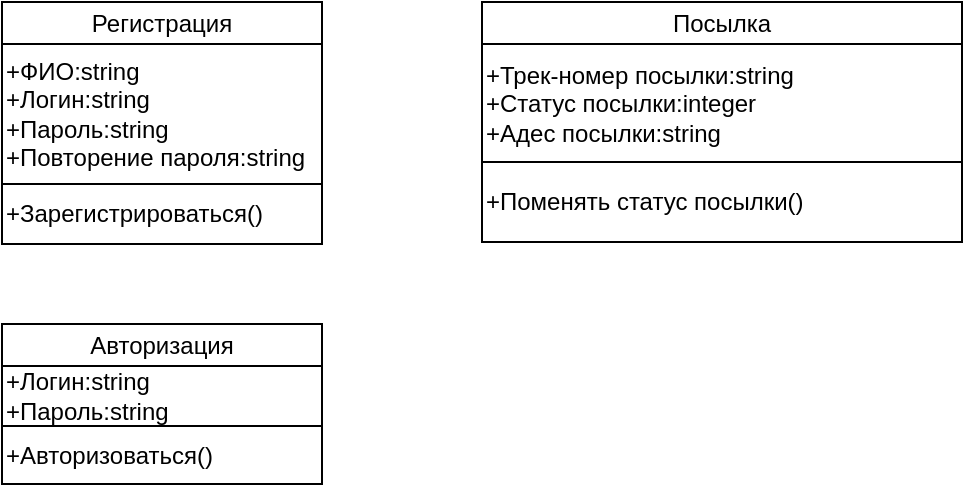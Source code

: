 <mxfile version="20.8.16" type="device"><diagram id="N-GADN3hEbA-36iFdk5G" name="Страница 1"><mxGraphModel dx="-13" dy="478" grid="1" gridSize="10" guides="1" tooltips="1" connect="1" arrows="1" fold="1" page="1" pageScale="1" pageWidth="827" pageHeight="1169" math="0" shadow="0"><root><mxCell id="0"/><mxCell id="1" parent="0"/><mxCell id="O7Y-em_zpebJNC36ik01-4" value="Регистрация" style="rounded=0;whiteSpace=wrap;html=1;" parent="1" vertex="1"><mxGeometry x="1040" y="120" width="160" height="21" as="geometry"/></mxCell><mxCell id="O7Y-em_zpebJNC36ik01-5" value="+ФИО:string&lt;br&gt;+Логин:string&lt;br&gt;+Пароль:string&lt;br&gt;+Повторение пароля:string" style="rounded=0;whiteSpace=wrap;html=1;fillColor=none;align=left;" parent="1" vertex="1"><mxGeometry x="1040" y="141" width="160" height="70" as="geometry"/></mxCell><mxCell id="O7Y-em_zpebJNC36ik01-6" value="+Зарегистрироваться()" style="rounded=0;whiteSpace=wrap;html=1;fillColor=none;align=left;" parent="1" vertex="1"><mxGeometry x="1040" y="211" width="160" height="30" as="geometry"/></mxCell><mxCell id="O7Y-em_zpebJNC36ik01-10" value="Посылка" style="rounded=0;whiteSpace=wrap;html=1;" parent="1" vertex="1"><mxGeometry x="1280" y="120" width="240" height="21" as="geometry"/></mxCell><mxCell id="O7Y-em_zpebJNC36ik01-11" value="+Трек-номер посылки:string&lt;br&gt;+Статус посылки:integer&lt;br&gt;+Адес посылки:string" style="rounded=0;whiteSpace=wrap;html=1;fillColor=none;align=left;" parent="1" vertex="1"><mxGeometry x="1280" y="141" width="240" height="59" as="geometry"/></mxCell><mxCell id="O7Y-em_zpebJNC36ik01-12" value="+Поменять статус посылки()&lt;br&gt;" style="rounded=0;whiteSpace=wrap;html=1;fillColor=none;align=left;" parent="1" vertex="1"><mxGeometry x="1280" y="200" width="240" height="40" as="geometry"/></mxCell><mxCell id="O7Y-em_zpebJNC36ik01-13" value="Авторизация" style="rounded=0;whiteSpace=wrap;html=1;" parent="1" vertex="1"><mxGeometry x="1040" y="281" width="160" height="21" as="geometry"/></mxCell><mxCell id="O7Y-em_zpebJNC36ik01-14" value="+Логин:string&lt;br&gt;+Пароль:string" style="rounded=0;whiteSpace=wrap;html=1;fillColor=none;align=left;" parent="1" vertex="1"><mxGeometry x="1040" y="302" width="160" height="30" as="geometry"/></mxCell><mxCell id="O7Y-em_zpebJNC36ik01-15" value="+Авторизоваться()" style="rounded=0;whiteSpace=wrap;html=1;fillColor=none;align=left;" parent="1" vertex="1"><mxGeometry x="1040" y="332" width="160" height="29" as="geometry"/></mxCell></root></mxGraphModel></diagram></mxfile>